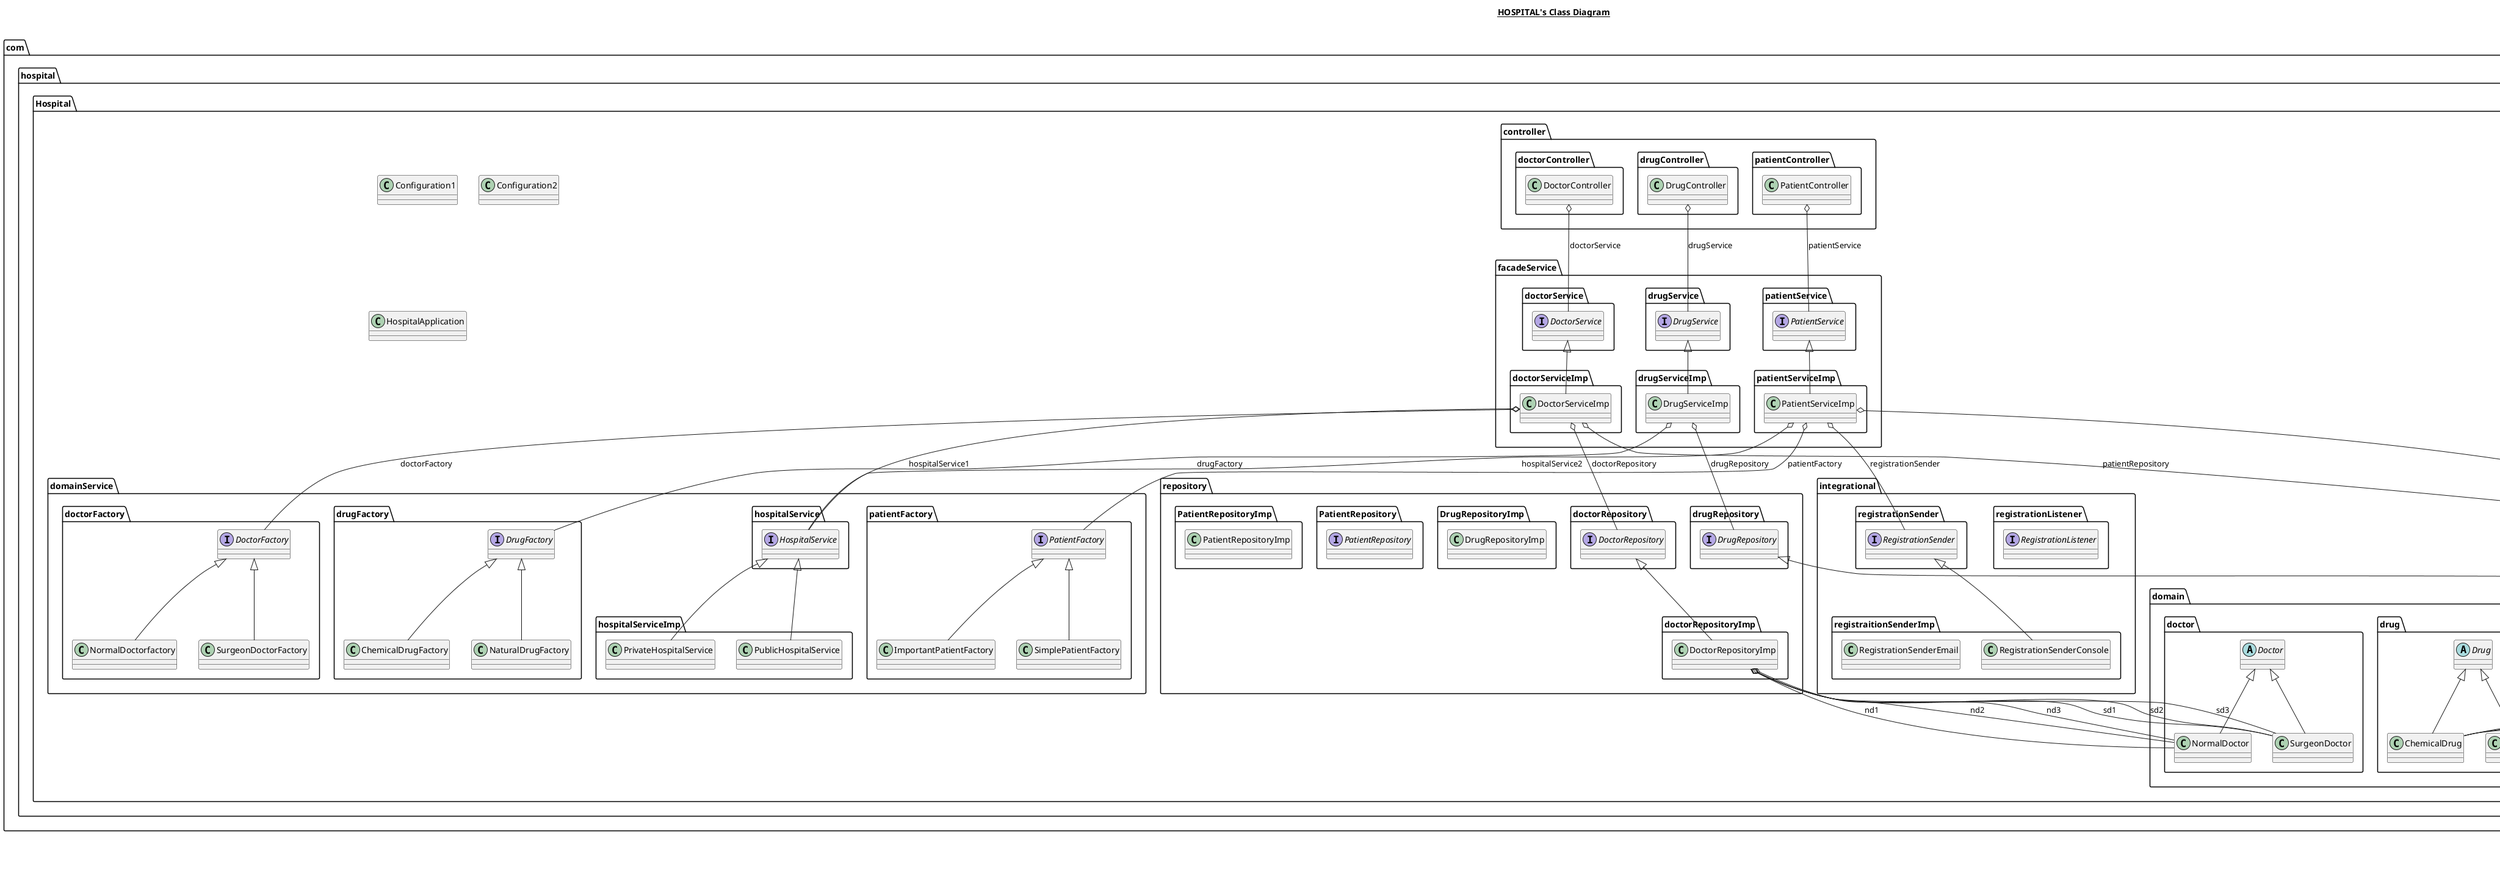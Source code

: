@startuml

title __HOSPITAL's Class Diagram__\n

  package com.hospital.Hospital {
    package com.hospital.Hospital.domain.drug {
      class ChemicalDrug {
      }
    }
  }
  

  package com.hospital.Hospital {
    package com.hospital.Hospital.domainService.drugFactory {
      class ChemicalDrugFactory {
      }
    }
  }
  

  package com.hospital.Hospital {
    class Configuration1 {
    }
  }
  

  package com.hospital.Hospital {
    class Configuration2 {
    }
  }
  

  package com.hospital.Hospital {
    package com.hospital.Hospital.domain.doctor {
      abstract class Doctor {
      }
    }
  }
  

  package com.hospital.Hospital {
    package com.hospital.Hospital.controller.doctorController {
      class DoctorController {
      }
    }
  }
  

  package com.hospital.Hospital {
    package com.hospital.Hospital.domainService.doctorFactory {
      interface DoctorFactory {
      }
    }
  }
  

  package com.hospital.Hospital {
    package com.hospital.Hospital.repository.doctorRepository {
      interface DoctorRepository {
      }
    }
  }
  

  package com.hospital.Hospital {
    package com.hospital.Hospital.repository.doctorRepository {
      package com.hospital.Hospital.repository.doctorRepositoryImp {
        class DoctorRepositoryImp {
        }
      }
    }
  }
  

  package com.hospital.Hospital {
    package com.hospital.Hospital.facadeService.doctorService {
      interface DoctorService {
      }
    }
  }
  

  package com.hospital.Hospital {
    package com.hospital.Hospital.facadeService.doctorService {
      package com.hospital.Hospital.facadeService.doctorServiceImp {
        class DoctorServiceImp {
        }
      }
    }
  }
  

  package com.hospital.Hospital {
    package com.hospital.Hospital.domain.drug {
      abstract class Drug {
      }
    }
  }
  

  package com.hospital.Hospital {
    package com.hospital.Hospital.controller.drugController {
      class DrugController {
      }
    }
  }
  

  package com.hospital.Hospital {
    package com.hospital.Hospital.domainService.drugFactory {
      interface DrugFactory {
      }
    }
  }
  

  package com.hospital.Hospital {
    package com.hospital.Hospital.repository.drugRepository {
      interface DrugRepository {
      }
    }
  }
  

  package com.hospital.Hospital {
    package com.hospital.Hospital.repository.DrugRepositoryImp {
      class DrugRepositoryImp {
      }
    }
  }
  

  package com.hospital.Hospital {
    package com.hospital.Hospital.facadeService.drugService {
      interface DrugService {
      }
    }
  }
  

  package com.hospital.Hospital {
    package com.hospital.Hospital.facadeService.drugService {
      package com.hospital.Hospital.facadeService.drugServiceImp {
        class DrugServiceImp {
        }
      }
    }
  }
  

  package com.hospital.Hospital {
    class HospitalApplication {
    }
  }
  

  package com.hospital.Hospital {
    package com.hospital.Hospital.domainService.hospitalService {
      interface HospitalService {
      }
    }
  }
  

  package com.hospital.Hospital {
    package com.hospital.Hospital.domain.patient {
      class ImportantPatient {
      }
    }
  }
  

  package com.hospital.Hospital {
    package com.hospital.Hospital.domainService.patientFactory {
      class ImportantPatientFactory {
      }
    }
  }
  

  package com.hospital.Hospital {
    package com.hospital.Hospital.domain.drug {
      class NaturalDrug {
      }
    }
  }
  

  package com.hospital.Hospital {
    package com.hospital.Hospital.domainService.drugFactory {
      class NaturalDrugFactory {
      }
    }
  }
  

  package com.hospital.Hospital {
    package com.hospital.Hospital.domain.doctor {
      class NormalDoctor {
      }
    }
  }
  

  package com.hospital.Hospital {
    package com.hospital.Hospital.domainService.doctorFactory {
      class NormalDoctorfactory {
      }
    }
  }
  

  package com.hospital.Hospital {
    package com.hospital.Hospital.domain.patient {
      abstract class Patient {
      }
    }
  }
  

  package com.hospital.Hospital {
    package com.hospital.Hospital.controller.patientController {
      class PatientController {
      }
    }
  }
  

  package com.hospital.Hospital {
    package com.hospital.Hospital.domainService.patientFactory {
      interface PatientFactory {
      }
    }
  }
  

  package com.hospital.Hospital {
    package com.hospital.Hospital.repository.PatientRepository {
      interface PatientRepository {
      }
    }
  }
  

  package com.hospital.Hospital {
    package com.hospital.Hospital.repository.PatientRepository {
      package com.hospital.Hospital.repository.PatientRepositoryImp {
        class PatientRepositoryImp {
        }
      }
    }
  }
  

  package com.hospital.Hospital {
    package com.hospital.Hospital.facadeService.patientService {
      interface PatientService {
      }
    }
  }
  

  package com.hospital.Hospital {
    package com.hospital.Hospital.facadeService.patientService {
      package com.hospital.Hospital.facadeService.patientServiceImp {
        class PatientServiceImp {
        }
      }
    }
  }
  

  package com.hospital.Hospital {
    package com.hospital.Hospital.domainService.hospitalService {
      package com.hospital.Hospital.domainService.hospitalServiceImp {
        class PrivateHospitalService {
        }
      }
    }
  }
  

  package com.hospital.Hospital {
    package com.hospital.Hospital.domainService.hospitalService {
      package com.hospital.Hospital.domainService.hospitalServiceImp {
        class PublicHospitalService {
        }
      }
    }
  }
  

  package com.hospital.Hospital {
    package com.hospital.Hospital.integrational.registrationListener {
      interface RegistrationListener {
      }
    }
  }
  

  package com.hospital.Hospital {
    package com.hospital.Hospital.integrational.registrationSender {
      interface RegistrationSender {
      }
    }
  }
  

  package com.hospital.Hospital {
    package com.hospital.Hospital.integrational.registraitionSenderImp {
      class RegistrationSenderConsole {
      }
    }
  }
  

  package com.hospital.Hospital {
    package com.hospital.Hospital.integrational.registraitionSenderImp {
      class RegistrationSenderEmail {
      }
    }
  }
  

  package com.hospital.Hospital {
    package com.hospital.Hospital.domain.patient {
      class SimplePatient {
      }
    }
  }
  

  package com.hospital.Hospital {
    package com.hospital.Hospital.domainService.patientFactory {
      class SimplePatientFactory {
      }
    }
  }
  

  package com.hospital.Hospital {
    package com.hospital.Hospital.domain.doctor {
      class SurgeonDoctor {
      }
    }
  }
  

  package com.hospital.Hospital {
    package com.hospital.Hospital.domainService.doctorFactory {
      class SurgeonDoctorFactory {
      }
    }
  }
  

  ChemicalDrug -up-|> Drug
  ChemicalDrugFactory -up-|> DrugFactory
  DoctorController o-- DoctorService : doctorService
  DoctorRepositoryImp -up-|> DoctorRepository
  DoctorRepositoryImp o-- NormalDoctor : nd1
  DoctorRepositoryImp o-- NormalDoctor : nd2
  DoctorRepositoryImp o-- NormalDoctor : nd3
  DoctorRepositoryImp o-- SurgeonDoctor : sd1
  DoctorRepositoryImp o-- SurgeonDoctor : sd2
  DoctorRepositoryImp o-- SurgeonDoctor : sd3
  DoctorServiceImp -up-|> DoctorService
  DoctorServiceImp o-- DoctorRepository : doctorRepository
  DoctorServiceImp o-- PatientRepository : patientRepository
  DoctorServiceImp o-- DoctorFactory : doctorFactory
  DoctorServiceImp o-- HospitalService : hospitalService1
  DrugController o-- DrugService : drugService
  DrugRepositoryImp -up-|> DrugRepository
  DrugRepositoryImp o-- ChemicalDrug : d1
  DrugRepositoryImp o-- ChemicalDrug : d2
  DrugRepositoryImp o-- ChemicalDrug : d3
  DrugRepositoryImp o-- NaturalDrug : nd1
  DrugRepositoryImp o-- NaturalDrug : nd2
  DrugRepositoryImp o-- NaturalDrug : nd3
  DrugServiceImp -up-|> DrugService
  DrugServiceImp o-- DrugFactory : drugFactory
  DrugServiceImp o-- DrugRepository : drugRepository
  ImportantPatient -up-|> Patient
  ImportantPatientFactory -up-|> PatientFactory
  NaturalDrug -up-|> Drug
  NaturalDrugFactory -up-|> DrugFactory
  NormalDoctor -up-|> Doctor
  NormalDoctorfactory -up-|> DoctorFactory
  PatientController o-- PatientService : patientService
  PatientRepositoryImp -up-|> PatientRepository
  PatientRepositoryImp o-- SimplePatient : p1
  PatientRepositoryImp o-- SimplePatient : p2
  PatientRepositoryImp o-- SimplePatient : p3
  PatientServiceImp -up-|> PatientService
  PatientServiceImp o-- PatientRepository : patientRepository
  PatientServiceImp o-- PatientFactory : patientFactory
  PatientServiceImp o-- HospitalService : hospitalService2
  PatientServiceImp o-- RegistrationSender : registrationSender
  PrivateHospitalService -up-|> HospitalService
  PublicHospitalService -up-|> HospitalService
  RegistrationSenderConsole -up-|> RegistrationSender
  SimplePatient -up-|> Patient
  SimplePatientFactory -up-|> PatientFactory
  SurgeonDoctor -up-|> Doctor
  SurgeonDoctorFactory -up-|> DoctorFactory


right footer


PlantUML diagram generated by SketchIt! (https://bitbucket.org/pmesmeur/sketch.it)
For more information about this tool, please contact philippe.mesmeur@gmail.com
endfooter

@enduml
